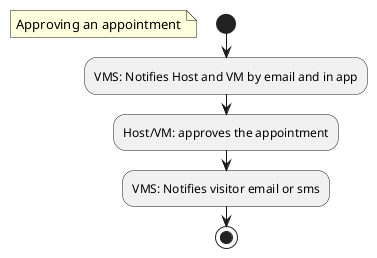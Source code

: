 
@startuml
start
floating note left: Approving an appointment
:VMS: Notifies Host and VM by email and in app;
:Host/VM: approves the appointment;
:VMS: Notifies visitor email or sms;
stop
@enduml